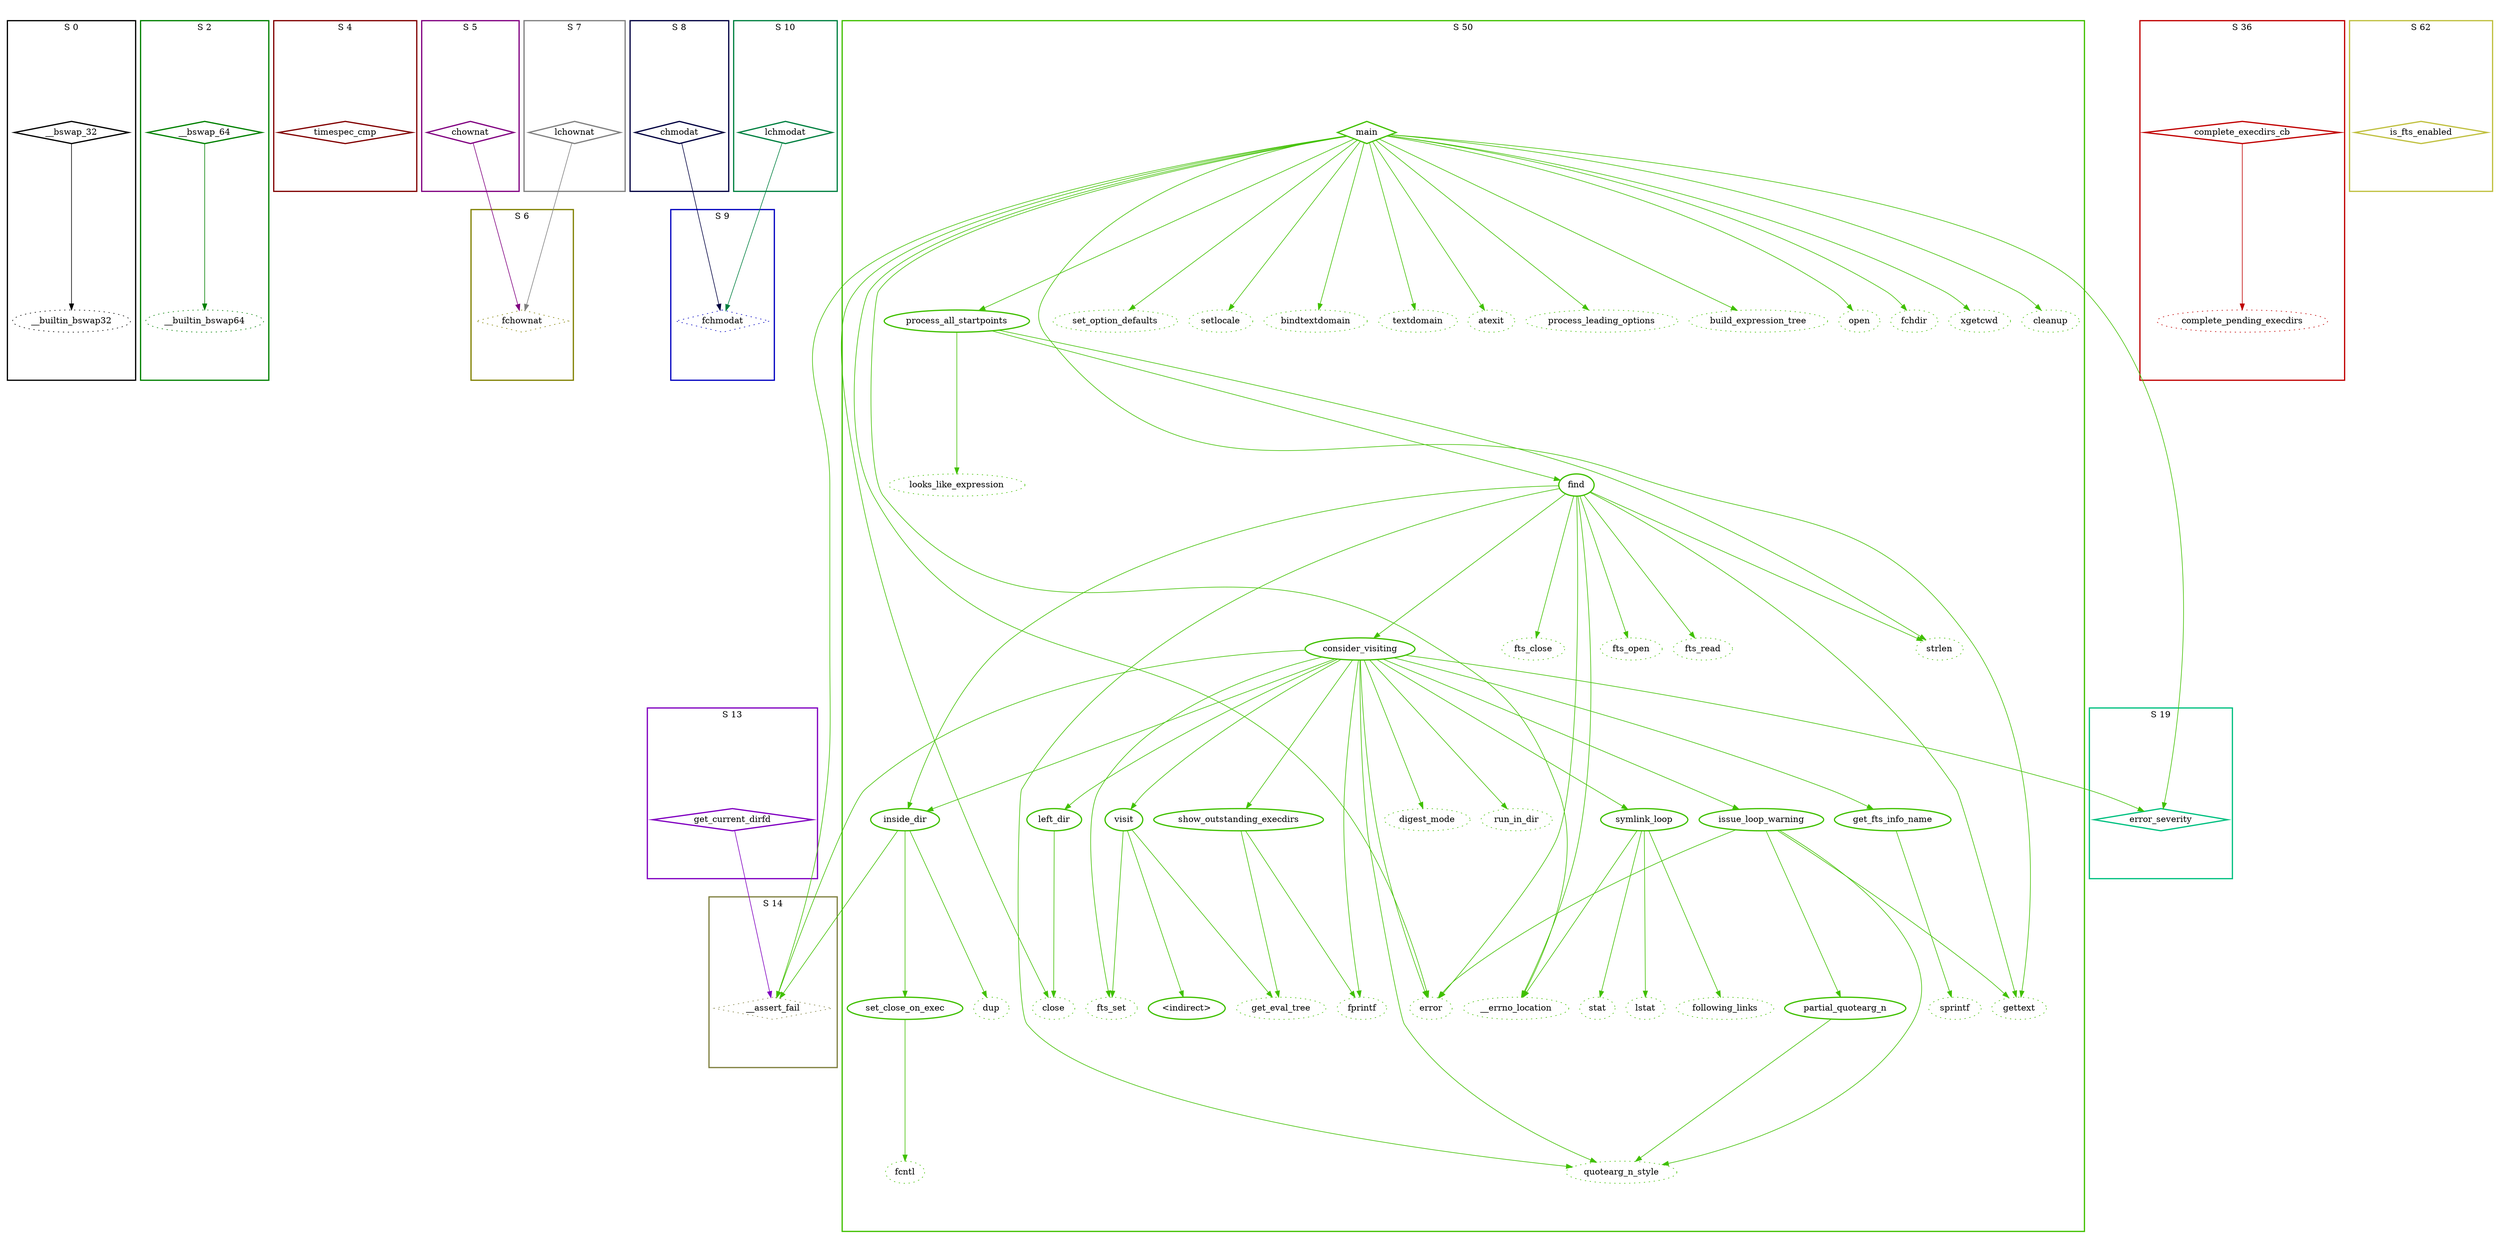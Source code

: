 digraph G {
  ratio=0.500000;
  "UV __bswap_32 (0)" [shape=diamond, label="__bswap_32", color="#000000",
                       style=bold];
  "UV __builtin_bswap32 (1)" [label="__builtin_bswap32", color="#000000",
                              style=dotted];
  "UV __bswap_64 (2)" [shape=diamond, label="__bswap_64", color="#008000",
                       style=bold];
  "UV __builtin_bswap64 (3)" [label="__builtin_bswap64", color="#008000",
                              style=dotted];
  "UV timespec_cmp (4)" [shape=diamond, label="timespec_cmp",
                         color="#800000", style=bold];
  "UV chownat (5)" [shape=diamond, label="chownat", color="#800080",
                    style=bold];
  "UV fchownat (6)" [shape=diamond, label="fchownat", color="#808000",
                     style=dotted];
  "UV lchownat (7)" [shape=diamond, label="lchownat", color="#808080",
                     style=bold];
  "UV chmodat (8)" [shape=diamond, label="chmodat", color="#000040",
                    style=bold];
  "UV fchmodat (9)" [shape=diamond, label="fchmodat", color="#0000C0",
                     style=dotted];
  "UV lchmodat (10)" [shape=diamond, label="lchmodat", color="#008040",
                      style=bold];
  "UV set_close_on_exec (11)" [label="set_close_on_exec", color="#40C000",
                               style=bold];
  "UV fcntl (12)" [label="fcntl", color="#40C000", style=dotted];
  "UV get_current_dirfd (13)" [shape=diamond, label="get_current_dirfd",
                               color="#8000C0", style=bold];
  "UV __assert_fail (14)" [shape=diamond, label="__assert_fail",
                           color="#808040", style=dotted];
  "UV left_dir (15)" [label="left_dir", color="#40C000", style=bold];
  "UV close (16)" [label="close", color="#40C000", style=dotted];
  "UV inside_dir (17)" [label="inside_dir", color="#40C000", style=bold];
  "UV dup (18)" [label="dup", color="#40C000", style=dotted];
  "UV error_severity (19)" [shape=diamond, label="error_severity",
                            color="#00C080", style=bold];
  "UV get_fts_info_name (20)" [label="get_fts_info_name", color="#40C000",
                               style=bold];
  "UV sprintf (21)" [label="sprintf", color="#40C000", style=dotted];
  "UV visit (22)" [label="visit", color="#40C000", style=bold];
  "UV get_eval_tree (23)" [label="get_eval_tree", color="#40C000",
                           style=dotted];
  "UV <indirect> (24)" [label="<indirect>", color="#40C000", style=bold];
  "UV fts_set (25)" [label="fts_set", color="#40C000", style=dotted];
  "UV partial_quotearg_n (26)" [label="partial_quotearg_n", color="#40C000",
                                style=bold];
  "UV quotearg_n_style (27)" [label="quotearg_n_style", color="#40C000",
                              style=dotted];
  "UV issue_loop_warning (28)" [label="issue_loop_warning", color="#40C000",
                                style=bold];
  "UV gettext (29)" [label="gettext", color="#40C000", style=dotted];
  "UV error (30)" [label="error", color="#40C000", style=dotted];
  "UV symlink_loop (31)" [label="symlink_loop", color="#40C000", style=bold];
  "UV following_links (32)" [label="following_links", color="#40C000",
                             style=dotted];
  "UV stat (33)" [label="stat", color="#40C000", style=dotted];
  "UV lstat (34)" [label="lstat", color="#40C000", style=dotted];
  "UV __errno_location (35)" [label="__errno_location", color="#40C000",
                              style=dotted];
  "UV complete_execdirs_cb (36)" [shape=diamond,
                                  label="complete_execdirs_cb",
                                  color="#C00000", style=bold];
  "UV complete_pending_execdirs (37)" [label="complete_pending_execdirs",
                                       color="#C00000", style=dotted];
  "UV show_outstanding_execdirs (38)" [label="show_outstanding_execdirs",
                                       color="#40C000", style=bold];
  "UV fprintf (39)" [label="fprintf", color="#40C000", style=dotted];
  "UV consider_visiting (40)" [label="consider_visiting", color="#40C000",
                               style=bold];
  "UV digest_mode (41)" [label="digest_mode", color="#40C000", style=dotted];
  "UV run_in_dir (42)" [label="run_in_dir", color="#40C000", style=dotted];
  "UV find (43)" [label="find", color="#40C000", style=bold];
  "UV strlen (44)" [label="strlen", color="#40C000", style=dotted];
  "UV fts_open (45)" [label="fts_open", color="#40C000", style=dotted];
  "UV fts_read (46)" [label="fts_read", color="#40C000", style=dotted];
  "UV fts_close (47)" [label="fts_close", color="#40C000", style=dotted];
  "UV process_all_startpoints (48)" [label="process_all_startpoints",
                                     color="#40C000", style=bold];
  "UV looks_like_expression (49)" [label="looks_like_expression",
                                   color="#40C000", style=dotted];
  "UV main (50)" [shape=diamond, label="main", color="#40C000", style=bold];
  "UV set_option_defaults (51)" [label="set_option_defaults",
                                 color="#40C000", style=dotted];
  "UV setlocale (52)" [label="setlocale", color="#40C000", style=dotted];
  "UV bindtextdomain (53)" [label="bindtextdomain", color="#40C000",
                            style=dotted];
  "UV textdomain (54)" [label="textdomain", color="#40C000", style=dotted];
  "UV atexit (55)" [label="atexit", color="#40C000", style=dotted];
  "UV process_leading_options (56)" [label="process_leading_options",
                                     color="#40C000", style=dotted];
  "UV build_expression_tree (57)" [label="build_expression_tree",
                                   color="#40C000", style=dotted];
  "UV open (58)" [label="open", color="#40C000", style=dotted];
  "UV fchdir (59)" [label="fchdir", color="#40C000", style=dotted];
  "UV xgetcwd (60)" [label="xgetcwd", color="#40C000", style=dotted];
  "UV cleanup (61)" [label="cleanup", color="#40C000", style=dotted];
  "UV is_fts_enabled (62)" [shape=diamond, label="is_fts_enabled",
                            color="#C0C040", style=bold];
  
  subgraph cluster_0 { label="S 0";
    color="#000000";
    style=bold;
    "UV __builtin_bswap32 (1)";"UV __bswap_32 (0)"; };
  subgraph cluster_36 { label="S 36";
    color="#C00000";
    style=bold;
    "UV complete_pending_execdirs (37)";"UV complete_execdirs_cb (36)"; };
  subgraph cluster_10 { label="S 10";
    color="#008040";
    style=bold;
    "UV lchmodat (10)"; };
  subgraph cluster_50 { label="S 50";
    color="#40C000";
    style=bold;
    "UV cleanup (61)";"UV xgetcwd (60)";"UV fchdir (59)";"UV open (58)";"UV build_expression_tree (57)";"UV process_leading_options (56)";"UV atexit (55)";"UV textdomain (54)";"UV bindtextdomain (53)";"UV setlocale (52)";"UV set_option_defaults (51)";"UV main (50)";"UV looks_like_expression (49)";"UV process_all_startpoints (48)";"UV fts_close (47)";"UV fts_read (46)";"UV fts_open (45)";"UV strlen (44)";"UV find (43)";"UV run_in_dir (42)";"UV digest_mode (41)";"UV consider_visiting (40)";"UV fprintf (39)";"UV show_outstanding_execdirs (38)";"UV __errno_location (35)";"UV lstat (34)";"UV stat (33)";"UV following_links (32)";"UV symlink_loop (31)";"UV error (30)";"UV gettext (29)";"UV issue_loop_warning (28)";"UV quotearg_n_style (27)";"UV partial_quotearg_n (26)";"UV fts_set (25)";"UV <indirect> (24)";"UV get_eval_tree (23)";"UV visit (22)";"UV sprintf (21)";"UV get_fts_info_name (20)";"UV dup (18)";"UV inside_dir (17)";"UV close (16)";"UV left_dir (15)";"UV fcntl (12)";"UV set_close_on_exec (11)"; };
  subgraph cluster_2 { label="S 2";
    color="#008000";
    style=bold;
    "UV __builtin_bswap64 (3)";"UV __bswap_64 (2)"; };
  subgraph cluster_4 { label="S 4";
    color="#800000";
    style=bold;
    "UV timespec_cmp (4)"; };
  subgraph cluster_13 { label="S 13";
    color="#8000C0";
    style=bold;
    "UV get_current_dirfd (13)"; };
  subgraph cluster_5 { label="S 5";
    color="#800080";
    style=bold;
    "UV chownat (5)"; };
  subgraph cluster_14 { label="S 14";
    color="#808040";
    style=bold;
    "UV __assert_fail (14)"; };
  subgraph cluster_6 { label="S 6";
    color="#808000";
    style=bold;
    "UV fchownat (6)"; };
  subgraph cluster_7 { label="S 7";
    color="#808080";
    style=bold;
    "UV lchownat (7)"; };
  subgraph cluster_62 { label="S 62";
    color="#C0C040";
    style=bold;
    "UV is_fts_enabled (62)"; };
  subgraph cluster_8 { label="S 8";
    color="#000040";
    style=bold;
    "UV chmodat (8)"; };
  subgraph cluster_9 { label="S 9";
    color="#0000C0";
    style=bold;
    "UV fchmodat (9)"; };
  subgraph cluster_19 { label="S 19";
    color="#00C080";
    style=bold;
    "UV error_severity (19)"; };
  
  "UV __bswap_32 (0)" -> "UV __builtin_bswap32 (1)" [color="#000000"];
  "UV __bswap_64 (2)" -> "UV __builtin_bswap64 (3)" [color="#008000"];
  "UV chownat (5)" -> "UV fchownat (6)" [color="#800080"];
  "UV lchownat (7)" -> "UV fchownat (6)" [color="#808080"];
  "UV chmodat (8)" -> "UV fchmodat (9)" [color="#000040"];
  "UV lchmodat (10)" -> "UV fchmodat (9)" [color="#008040"];
  "UV set_close_on_exec (11)" -> "UV fcntl (12)" [color="#40C000"];
  "UV get_current_dirfd (13)" -> "UV __assert_fail (14)" [color="#8000C0"];
  "UV left_dir (15)" -> "UV close (16)" [color="#40C000"];
  "UV inside_dir (17)" -> "UV set_close_on_exec (11)" [color="#40C000"];
  "UV inside_dir (17)" -> "UV __assert_fail (14)" [color="#40C000"];
  "UV inside_dir (17)" -> "UV dup (18)" [color="#40C000"];
  "UV get_fts_info_name (20)" -> "UV sprintf (21)" [color="#40C000"];
  "UV visit (22)" -> "UV get_eval_tree (23)" [color="#40C000"];
  "UV visit (22)" -> "UV <indirect> (24)" [color="#40C000"];
  "UV visit (22)" -> "UV fts_set (25)" [color="#40C000"];
  "UV partial_quotearg_n (26)" -> "UV quotearg_n_style (27)" [color="#40C000"];
  "UV issue_loop_warning (28)" -> "UV partial_quotearg_n (26)" [color="#40C000"];
  "UV issue_loop_warning (28)" -> "UV quotearg_n_style (27)" [color="#40C000"];
  "UV issue_loop_warning (28)" -> "UV gettext (29)" [color="#40C000"];
  "UV issue_loop_warning (28)" -> "UV error (30)" [color="#40C000"];
  "UV symlink_loop (31)" -> "UV following_links (32)" [color="#40C000"];
  "UV symlink_loop (31)" -> "UV stat (33)" [color="#40C000"];
  "UV symlink_loop (31)" -> "UV lstat (34)" [color="#40C000"];
  "UV symlink_loop (31)" -> "UV __errno_location (35)" [color="#40C000"];
  "UV complete_execdirs_cb (36)" -> "UV complete_pending_execdirs (37)" [
  color="#C00000"];
  "UV show_outstanding_execdirs (38)" -> "UV get_eval_tree (23)" [color="#40C000"];
  "UV show_outstanding_execdirs (38)" -> "UV fprintf (39)" [color="#40C000"];
  "UV consider_visiting (40)" -> "UV __assert_fail (14)" [color="#40C000"];
  "UV consider_visiting (40)" -> "UV left_dir (15)" [color="#40C000"];
  "UV consider_visiting (40)" -> "UV inside_dir (17)" [color="#40C000"];
  "UV consider_visiting (40)" -> "UV error_severity (19)" [color="#40C000"];
  "UV consider_visiting (40)" -> "UV get_fts_info_name (20)" [color="#40C000"];
  "UV consider_visiting (40)" -> "UV visit (22)" [color="#40C000"];
  "UV consider_visiting (40)" -> "UV fts_set (25)" [color="#40C000"];
  "UV consider_visiting (40)" -> "UV quotearg_n_style (27)" [color="#40C000"];
  "UV consider_visiting (40)" -> "UV issue_loop_warning (28)" [color="#40C000"];
  "UV consider_visiting (40)" -> "UV error (30)" [color="#40C000"];
  "UV consider_visiting (40)" -> "UV symlink_loop (31)" [color="#40C000"];
  "UV consider_visiting (40)" -> "UV show_outstanding_execdirs (38)" [
  color="#40C000"];
  "UV consider_visiting (40)" -> "UV fprintf (39)" [color="#40C000"];
  "UV consider_visiting (40)" -> "UV digest_mode (41)" [color="#40C000"];
  "UV consider_visiting (40)" -> "UV run_in_dir (42)" [color="#40C000"];
  "UV find (43)" -> "UV inside_dir (17)" [color="#40C000"];
  "UV find (43)" -> "UV quotearg_n_style (27)" [color="#40C000"];
  "UV find (43)" -> "UV gettext (29)" [color="#40C000"];
  "UV find (43)" -> "UV error (30)" [color="#40C000"];
  "UV find (43)" -> "UV __errno_location (35)" [color="#40C000"];
  "UV find (43)" -> "UV consider_visiting (40)" [color="#40C000"];
  "UV find (43)" -> "UV strlen (44)" [color="#40C000"];
  "UV find (43)" -> "UV fts_open (45)" [color="#40C000"];
  "UV find (43)" -> "UV fts_read (46)" [color="#40C000"];
  "UV find (43)" -> "UV fts_close (47)" [color="#40C000"];
  "UV process_all_startpoints (48)" -> "UV find (43)" [color="#40C000"];
  "UV process_all_startpoints (48)" -> "UV strlen (44)" [color="#40C000"];
  "UV process_all_startpoints (48)" -> "UV looks_like_expression (49)" [
  color="#40C000"];
  "UV main (50)" -> "UV __assert_fail (14)" [color="#40C000"];
  "UV main (50)" -> "UV close (16)" [color="#40C000"];
  "UV main (50)" -> "UV error_severity (19)" [color="#40C000"];
  "UV main (50)" -> "UV gettext (29)" [color="#40C000"];
  "UV main (50)" -> "UV error (30)" [color="#40C000"];
  "UV main (50)" -> "UV __errno_location (35)" [color="#40C000"];
  "UV main (50)" -> "UV process_all_startpoints (48)" [color="#40C000"];
  "UV main (50)" -> "UV set_option_defaults (51)" [color="#40C000"];
  "UV main (50)" -> "UV setlocale (52)" [color="#40C000"];
  "UV main (50)" -> "UV bindtextdomain (53)" [color="#40C000"];
  "UV main (50)" -> "UV textdomain (54)" [color="#40C000"];
  "UV main (50)" -> "UV atexit (55)" [color="#40C000"];
  "UV main (50)" -> "UV process_leading_options (56)" [color="#40C000"];
  "UV main (50)" -> "UV build_expression_tree (57)" [color="#40C000"];
  "UV main (50)" -> "UV open (58)" [color="#40C000"];
  "UV main (50)" -> "UV fchdir (59)" [color="#40C000"];
  "UV main (50)" -> "UV xgetcwd (60)" [color="#40C000"];
  "UV main (50)" -> "UV cleanup (61)" [color="#40C000"];
  
  }